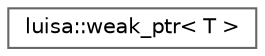 digraph "类继承关系图"
{
 // LATEX_PDF_SIZE
  bgcolor="transparent";
  edge [fontname=Helvetica,fontsize=10,labelfontname=Helvetica,labelfontsize=10];
  node [fontname=Helvetica,fontsize=10,shape=box,height=0.2,width=0.4];
  rankdir="LR";
  Node0 [id="Node000000",label="luisa::weak_ptr\< T \>",height=0.2,width=0.4,color="grey40", fillcolor="white", style="filled",URL="$classluisa_1_1weak__ptr.html",tooltip=" "];
}
